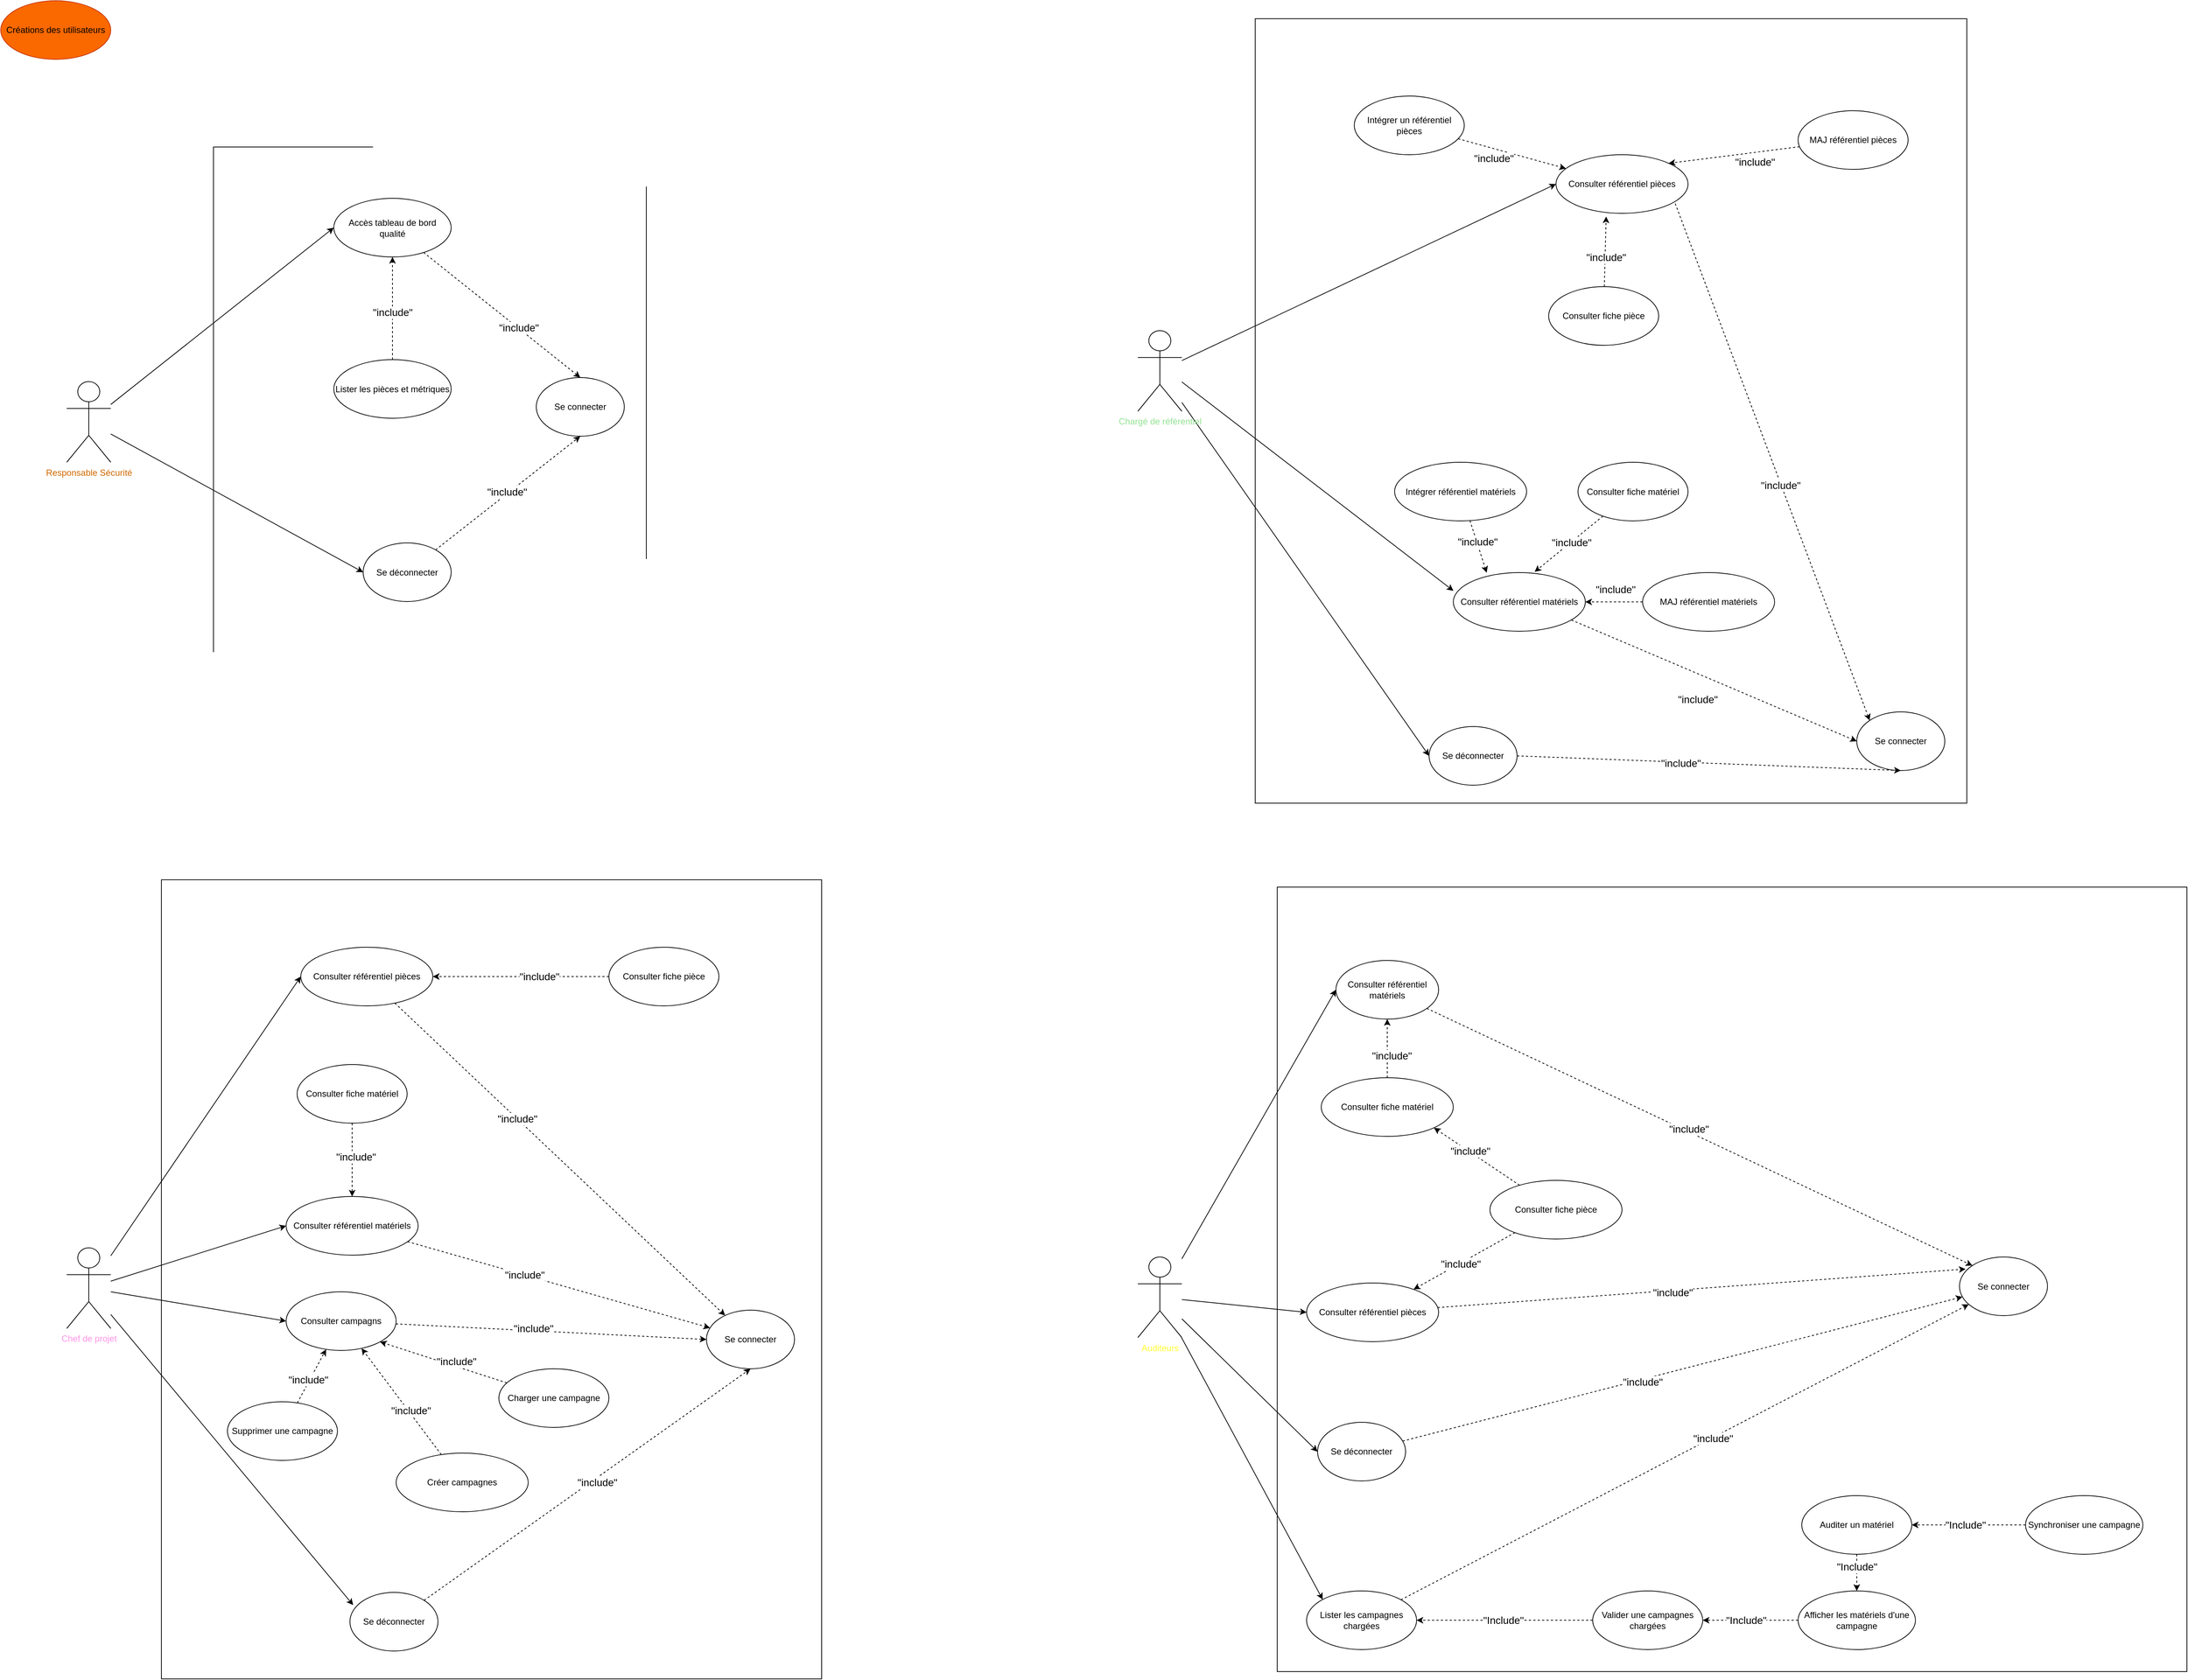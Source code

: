 <mxfile>
    <diagram id="cyS1tA6iP7zQ1xt31NCO" name="Page-1">
        <mxGraphModel dx="3960" dy="2240" grid="1" gridSize="10" guides="1" tooltips="1" connect="1" arrows="1" fold="1" page="1" pageScale="1" pageWidth="827" pageHeight="1169" math="0" shadow="0">
            <root>
                <mxCell id="0"/>
                <mxCell id="1" parent="0"/>
                <mxCell id="126" value="" style="rounded=0;whiteSpace=wrap;html=1;" parent="1" vertex="1">
                    <mxGeometry x="310" y="209.5" width="590" height="720" as="geometry"/>
                </mxCell>
                <mxCell id="71" value="" style="rounded=0;whiteSpace=wrap;html=1;" parent="1" vertex="1">
                    <mxGeometry x="239" y="1209" width="900" height="1090" as="geometry"/>
                </mxCell>
                <mxCell id="78" style="edgeStyle=none;html=1;entryX=0.037;entryY=0.216;entryDx=0;entryDy=0;entryPerimeter=0;" parent="1" source="5" target="69" edge="1">
                    <mxGeometry relative="1" as="geometry"/>
                </mxCell>
                <mxCell id="274" style="edgeStyle=none;html=1;entryX=0;entryY=0.5;entryDx=0;entryDy=0;fontSize=14;" edge="1" parent="1" source="5" target="264">
                    <mxGeometry relative="1" as="geometry"/>
                </mxCell>
                <mxCell id="275" style="edgeStyle=none;html=1;entryX=0;entryY=0.5;entryDx=0;entryDy=0;fontSize=14;" edge="1" parent="1" source="5" target="55">
                    <mxGeometry relative="1" as="geometry"/>
                </mxCell>
                <mxCell id="276" style="edgeStyle=none;html=1;entryX=0;entryY=0.5;entryDx=0;entryDy=0;fontSize=14;" edge="1" parent="1" source="5" target="52">
                    <mxGeometry relative="1" as="geometry"/>
                </mxCell>
                <mxCell id="5" value="&lt;font color=&quot;#ff94e6&quot;&gt;Chef de projet&lt;/font&gt;" style="shape=umlActor;verticalLabelPosition=bottom;verticalAlign=top;html=1;outlineConnect=0;" parent="1" vertex="1">
                    <mxGeometry x="110" y="1711" width="60" height="110" as="geometry"/>
                </mxCell>
                <mxCell id="153" style="edgeStyle=none;html=1;dashed=1;fontSize=14;" edge="1" parent="1" source="41" target="43">
                    <mxGeometry relative="1" as="geometry"/>
                </mxCell>
                <mxCell id="154" value="&quot;include&quot;" style="edgeLabel;html=1;align=center;verticalAlign=middle;resizable=0;points=[];fontSize=14;" vertex="1" connectable="0" parent="153">
                    <mxGeometry x="-0.421" y="-1" relative="1" as="geometry">
                        <mxPoint x="-1" y="-24" as="offset"/>
                    </mxGeometry>
                </mxCell>
                <mxCell id="41" value="Lister les pièces et métriques" style="ellipse;whiteSpace=wrap;html=1;" parent="1" vertex="1">
                    <mxGeometry x="474" y="499.5" width="160" height="80" as="geometry"/>
                </mxCell>
                <mxCell id="147" style="edgeStyle=none;html=1;entryX=0.5;entryY=0;entryDx=0;entryDy=0;dashed=1;" edge="1" parent="1" source="43" target="129">
                    <mxGeometry relative="1" as="geometry"/>
                </mxCell>
                <mxCell id="149" value="&lt;font style=&quot;font-size: 14px;&quot;&gt;&quot;include&quot;&lt;/font&gt;" style="edgeLabel;html=1;align=center;verticalAlign=middle;resizable=0;points=[];" vertex="1" connectable="0" parent="147">
                    <mxGeometry x="0.207" y="1" relative="1" as="geometry">
                        <mxPoint as="offset"/>
                    </mxGeometry>
                </mxCell>
                <mxCell id="43" value="Accès tableau de bord qualité" style="ellipse;whiteSpace=wrap;html=1;" parent="1" vertex="1">
                    <mxGeometry x="474" y="279.5" width="160" height="80" as="geometry"/>
                </mxCell>
                <mxCell id="44" value="Créations des utilisateurs" style="ellipse;whiteSpace=wrap;html=1;fillColor=#fa6800;fontColor=#000000;strokeColor=#C73500;" parent="1" vertex="1">
                    <mxGeometry x="20" y="10" width="150" height="80" as="geometry"/>
                </mxCell>
                <mxCell id="49" value="Se connecter" style="ellipse;whiteSpace=wrap;html=1;fillColor=none;" parent="1" vertex="1">
                    <mxGeometry x="982" y="1796" width="120" height="80" as="geometry"/>
                </mxCell>
                <mxCell id="282" style="edgeStyle=none;html=1;dashed=1;fontSize=14;" edge="1" parent="1" source="52" target="49">
                    <mxGeometry relative="1" as="geometry"/>
                </mxCell>
                <mxCell id="285" value="&quot;include&quot;" style="edgeLabel;html=1;align=center;verticalAlign=middle;resizable=0;points=[];fontSize=14;" vertex="1" connectable="0" parent="282">
                    <mxGeometry x="-0.261" relative="1" as="geometry">
                        <mxPoint as="offset"/>
                    </mxGeometry>
                </mxCell>
                <mxCell id="52" value="Consulter référentiel pièces" style="ellipse;whiteSpace=wrap;html=1;" parent="1" vertex="1">
                    <mxGeometry x="429" y="1301" width="180" height="80" as="geometry"/>
                </mxCell>
                <mxCell id="283" style="edgeStyle=none;html=1;dashed=1;fontSize=14;" edge="1" parent="1" source="55" target="49">
                    <mxGeometry relative="1" as="geometry"/>
                </mxCell>
                <mxCell id="284" value="&quot;include&quot;" style="edgeLabel;html=1;align=center;verticalAlign=middle;resizable=0;points=[];fontSize=14;" vertex="1" connectable="0" parent="283">
                    <mxGeometry x="-0.229" relative="1" as="geometry">
                        <mxPoint as="offset"/>
                    </mxGeometry>
                </mxCell>
                <mxCell id="55" value="Consulter référentiel matériels" style="ellipse;whiteSpace=wrap;html=1;" parent="1" vertex="1">
                    <mxGeometry x="409" y="1641" width="180" height="80" as="geometry"/>
                </mxCell>
                <mxCell id="268" style="edgeStyle=none;html=1;dashed=1;fontSize=14;" edge="1" parent="1" source="56" target="264">
                    <mxGeometry relative="1" as="geometry"/>
                </mxCell>
                <mxCell id="272" value="&quot;include&quot;" style="edgeLabel;html=1;align=center;verticalAlign=middle;resizable=0;points=[];fontSize=14;" vertex="1" connectable="0" parent="268">
                    <mxGeometry x="-0.19" y="-3" relative="1" as="geometry">
                        <mxPoint as="offset"/>
                    </mxGeometry>
                </mxCell>
                <mxCell id="56" value="Créer campagnes" style="ellipse;whiteSpace=wrap;html=1;" parent="1" vertex="1">
                    <mxGeometry x="559" y="1991" width="180" height="80" as="geometry"/>
                </mxCell>
                <mxCell id="267" style="edgeStyle=none;html=1;entryX=1;entryY=1;entryDx=0;entryDy=0;dashed=1;fontSize=14;" edge="1" parent="1" source="58" target="264">
                    <mxGeometry relative="1" as="geometry"/>
                </mxCell>
                <mxCell id="271" value="&quot;include&quot;" style="edgeLabel;html=1;align=center;verticalAlign=middle;resizable=0;points=[];fontSize=14;" vertex="1" connectable="0" parent="267">
                    <mxGeometry x="-0.431" y="-2" relative="1" as="geometry">
                        <mxPoint x="-21" y="-12" as="offset"/>
                    </mxGeometry>
                </mxCell>
                <mxCell id="58" value="Charger une campagne" style="ellipse;whiteSpace=wrap;html=1;" parent="1" vertex="1">
                    <mxGeometry x="699" y="1876" width="150" height="80" as="geometry"/>
                </mxCell>
                <mxCell id="266" style="edgeStyle=none;html=1;dashed=1;fontSize=14;" edge="1" parent="1" source="59" target="264">
                    <mxGeometry relative="1" as="geometry"/>
                </mxCell>
                <mxCell id="273" value="&quot;include&quot;" style="edgeLabel;html=1;align=center;verticalAlign=middle;resizable=0;points=[];fontSize=14;" vertex="1" connectable="0" parent="266">
                    <mxGeometry x="-0.276" relative="1" as="geometry">
                        <mxPoint y="-5" as="offset"/>
                    </mxGeometry>
                </mxCell>
                <mxCell id="59" value="Supprimer une campagne" style="ellipse;whiteSpace=wrap;html=1;" parent="1" vertex="1">
                    <mxGeometry x="329" y="1921" width="150" height="80" as="geometry"/>
                </mxCell>
                <mxCell id="259" style="edgeStyle=none;html=1;entryX=0.5;entryY=1;entryDx=0;entryDy=0;fontSize=14;dashed=1;" edge="1" parent="1" source="69" target="49">
                    <mxGeometry relative="1" as="geometry"/>
                </mxCell>
                <mxCell id="260" value="&quot;include&quot;" style="edgeLabel;html=1;align=center;verticalAlign=middle;resizable=0;points=[];fontSize=14;" vertex="1" connectable="0" parent="259">
                    <mxGeometry x="0.263" y="2" relative="1" as="geometry">
                        <mxPoint x="-44" y="40" as="offset"/>
                    </mxGeometry>
                </mxCell>
                <mxCell id="69" value="Se déconnecter" style="ellipse;whiteSpace=wrap;html=1;fillColor=none;" parent="1" vertex="1">
                    <mxGeometry x="496" y="2181" width="120" height="80" as="geometry"/>
                </mxCell>
                <mxCell id="81" value="" style="rounded=0;whiteSpace=wrap;html=1;" parent="1" vertex="1">
                    <mxGeometry x="1730" y="34.5" width="970" height="1070" as="geometry"/>
                </mxCell>
                <mxCell id="159" style="edgeStyle=none;html=1;entryX=0;entryY=0.5;entryDx=0;entryDy=0;fontSize=14;" edge="1" parent="1" source="82" target="84">
                    <mxGeometry relative="1" as="geometry"/>
                </mxCell>
                <mxCell id="160" style="edgeStyle=none;html=1;entryX=0.001;entryY=0.311;entryDx=0;entryDy=0;fontSize=14;entryPerimeter=0;" edge="1" parent="1" target="85">
                    <mxGeometry relative="1" as="geometry">
                        <mxPoint x="1630" y="530" as="sourcePoint"/>
                    </mxGeometry>
                </mxCell>
                <mxCell id="161" style="edgeStyle=none;html=1;entryX=0;entryY=0.5;entryDx=0;entryDy=0;fontSize=14;" edge="1" parent="1" source="82" target="86">
                    <mxGeometry relative="1" as="geometry"/>
                </mxCell>
                <mxCell id="82" value="&lt;font color=&quot;#93e193&quot;&gt;Chargé de référentiel&lt;/font&gt;" style="shape=umlActor;verticalLabelPosition=bottom;verticalAlign=top;html=1;outlineConnect=0;" parent="1" vertex="1">
                    <mxGeometry x="1570" y="460" width="60" height="110" as="geometry"/>
                </mxCell>
                <mxCell id="83" value="Se connecter" style="ellipse;whiteSpace=wrap;html=1;fillColor=none;" parent="1" vertex="1">
                    <mxGeometry x="2550" y="980" width="120" height="80" as="geometry"/>
                </mxCell>
                <mxCell id="162" style="edgeStyle=none;html=1;entryX=0;entryY=0;entryDx=0;entryDy=0;fontSize=14;dashed=1;exitX=0.903;exitY=0.833;exitDx=0;exitDy=0;exitPerimeter=0;" edge="1" parent="1" source="84" target="83">
                    <mxGeometry relative="1" as="geometry"/>
                </mxCell>
                <mxCell id="163" value="&quot;include&quot;" style="edgeLabel;html=1;align=center;verticalAlign=middle;resizable=0;points=[];fontSize=14;" vertex="1" connectable="0" parent="162">
                    <mxGeometry x="0.089" y="-1" relative="1" as="geometry">
                        <mxPoint as="offset"/>
                    </mxGeometry>
                </mxCell>
                <mxCell id="84" value="Consulter référentiel pièces" style="ellipse;whiteSpace=wrap;html=1;" parent="1" vertex="1">
                    <mxGeometry x="2140" y="220" width="180" height="80" as="geometry"/>
                </mxCell>
                <mxCell id="165" style="edgeStyle=none;html=1;entryX=0;entryY=0.5;entryDx=0;entryDy=0;dashed=1;fontSize=14;" edge="1" parent="1" target="83">
                    <mxGeometry relative="1" as="geometry">
                        <mxPoint x="2150" y="850" as="sourcePoint"/>
                    </mxGeometry>
                </mxCell>
                <mxCell id="166" value="&quot;include&quot;" style="edgeLabel;html=1;align=center;verticalAlign=middle;resizable=0;points=[];fontSize=14;" vertex="1" connectable="0" parent="165">
                    <mxGeometry x="0.202" y="-3" relative="1" as="geometry">
                        <mxPoint x="-56" y="8" as="offset"/>
                    </mxGeometry>
                </mxCell>
                <mxCell id="85" value="Consulter référentiel matériels" style="ellipse;whiteSpace=wrap;html=1;" parent="1" vertex="1">
                    <mxGeometry x="2000" y="790" width="180" height="80" as="geometry"/>
                </mxCell>
                <mxCell id="155" style="edgeStyle=none;html=1;exitX=1;exitY=0.5;exitDx=0;exitDy=0;entryX=0.5;entryY=1;entryDx=0;entryDy=0;dashed=1;fontSize=14;" edge="1" parent="1" source="86" target="83">
                    <mxGeometry relative="1" as="geometry"/>
                </mxCell>
                <mxCell id="156" value="&quot;include&quot;" style="edgeLabel;html=1;align=center;verticalAlign=middle;resizable=0;points=[];fontSize=14;" vertex="1" connectable="0" parent="155">
                    <mxGeometry x="0.307" y="-3" relative="1" as="geometry">
                        <mxPoint x="-119" y="-6" as="offset"/>
                    </mxGeometry>
                </mxCell>
                <mxCell id="86" value="Se déconnecter" style="ellipse;whiteSpace=wrap;html=1;fillColor=none;" parent="1" vertex="1">
                    <mxGeometry x="1967" y="1000" width="120" height="80" as="geometry"/>
                </mxCell>
                <mxCell id="157" style="edgeStyle=none;html=1;dashed=1;fontSize=14;" edge="1" parent="1" source="87" target="84">
                    <mxGeometry relative="1" as="geometry"/>
                </mxCell>
                <mxCell id="158" value="&quot;include&quot;" style="edgeLabel;html=1;align=center;verticalAlign=middle;resizable=0;points=[];fontSize=14;" vertex="1" connectable="0" parent="157">
                    <mxGeometry x="-0.459" y="-1" relative="1" as="geometry">
                        <mxPoint x="9" y="15" as="offset"/>
                    </mxGeometry>
                </mxCell>
                <mxCell id="87" value="Intégrer un référentiel pièces" style="ellipse;whiteSpace=wrap;html=1;" parent="1" vertex="1">
                    <mxGeometry x="1865" y="140" width="150" height="80" as="geometry"/>
                </mxCell>
                <mxCell id="168" style="edgeStyle=none;html=1;entryX=1;entryY=0;entryDx=0;entryDy=0;dashed=1;fontSize=14;" edge="1" parent="1" source="88" target="84">
                    <mxGeometry relative="1" as="geometry"/>
                </mxCell>
                <mxCell id="169" value="&quot;include&quot;" style="edgeLabel;html=1;align=center;verticalAlign=middle;resizable=0;points=[];fontSize=14;" vertex="1" connectable="0" parent="168">
                    <mxGeometry x="-0.472" y="1" relative="1" as="geometry">
                        <mxPoint x="-14" y="14" as="offset"/>
                    </mxGeometry>
                </mxCell>
                <mxCell id="88" value="MAJ référentiel pièces" style="ellipse;whiteSpace=wrap;html=1;" parent="1" vertex="1">
                    <mxGeometry x="2470" y="160" width="150" height="80" as="geometry"/>
                </mxCell>
                <mxCell id="170" style="edgeStyle=none;html=1;dashed=1;fontSize=14;entryX=0.253;entryY=0.002;entryDx=0;entryDy=0;entryPerimeter=0;" edge="1" parent="1" source="89" target="85">
                    <mxGeometry relative="1" as="geometry">
                        <mxPoint x="2030" y="800" as="targetPoint"/>
                    </mxGeometry>
                </mxCell>
                <mxCell id="173" value="&quot;include&quot;" style="edgeLabel;html=1;align=center;verticalAlign=middle;resizable=0;points=[];fontSize=14;" vertex="1" connectable="0" parent="170">
                    <mxGeometry x="-0.411" y="3" relative="1" as="geometry">
                        <mxPoint y="9" as="offset"/>
                    </mxGeometry>
                </mxCell>
                <mxCell id="89" value="Intégrer référentiel matériels" style="ellipse;whiteSpace=wrap;html=1;" parent="1" vertex="1">
                    <mxGeometry x="1920" y="639.5" width="180" height="80" as="geometry"/>
                </mxCell>
                <mxCell id="171" style="edgeStyle=none;html=1;dashed=1;fontSize=14;" edge="1" parent="1" source="90" target="85">
                    <mxGeometry relative="1" as="geometry"/>
                </mxCell>
                <mxCell id="172" value="&quot;include&quot;" style="edgeLabel;html=1;align=center;verticalAlign=middle;resizable=0;points=[];fontSize=14;" vertex="1" connectable="0" parent="171">
                    <mxGeometry x="0.406" y="2" relative="1" as="geometry">
                        <mxPoint x="18" y="-19" as="offset"/>
                    </mxGeometry>
                </mxCell>
                <mxCell id="90" value="MAJ référentiel matériels" style="ellipse;whiteSpace=wrap;html=1;" parent="1" vertex="1">
                    <mxGeometry x="2258" y="790" width="180" height="80" as="geometry"/>
                </mxCell>
                <mxCell id="100" value="" style="rounded=0;whiteSpace=wrap;html=1;" parent="1" vertex="1">
                    <mxGeometry x="1760" y="1219" width="1240" height="1070" as="geometry"/>
                </mxCell>
                <mxCell id="204" style="edgeStyle=none;html=1;entryX=0;entryY=0.5;entryDx=0;entryDy=0;fontSize=14;" edge="1" parent="1" source="101" target="112">
                    <mxGeometry relative="1" as="geometry"/>
                </mxCell>
                <mxCell id="255" style="edgeStyle=none;html=1;entryX=0;entryY=0.5;entryDx=0;entryDy=0;fontSize=14;" edge="1" parent="1" source="101" target="113">
                    <mxGeometry relative="1" as="geometry"/>
                </mxCell>
                <mxCell id="256" style="edgeStyle=none;html=1;entryX=0;entryY=0.5;entryDx=0;entryDy=0;fontSize=14;" edge="1" parent="1" source="101" target="111">
                    <mxGeometry relative="1" as="geometry"/>
                </mxCell>
                <mxCell id="257" style="edgeStyle=none;html=1;entryX=0;entryY=0;entryDx=0;entryDy=0;fontSize=14;" edge="1" parent="1" source="101" target="102">
                    <mxGeometry relative="1" as="geometry"/>
                </mxCell>
                <mxCell id="101" value="&lt;font color=&quot;#ffff33&quot;&gt;Auditeurs&lt;/font&gt;" style="shape=umlActor;verticalLabelPosition=bottom;verticalAlign=top;html=1;outlineConnect=0;" parent="1" vertex="1">
                    <mxGeometry x="1570" y="1723.5" width="60" height="110" as="geometry"/>
                </mxCell>
                <mxCell id="241" style="edgeStyle=none;html=1;dashed=1;fontSize=14;" edge="1" parent="1" source="102" target="110">
                    <mxGeometry relative="1" as="geometry"/>
                </mxCell>
                <mxCell id="254" value="&quot;include&quot;" style="edgeLabel;html=1;align=center;verticalAlign=middle;resizable=0;points=[];fontSize=14;" vertex="1" connectable="0" parent="241">
                    <mxGeometry x="0.098" y="-1" relative="1" as="geometry">
                        <mxPoint as="offset"/>
                    </mxGeometry>
                </mxCell>
                <mxCell id="102" value="Lister les campagnes chargées" style="ellipse;whiteSpace=wrap;html=1;" parent="1" vertex="1">
                    <mxGeometry x="1800" y="2179" width="150" height="80" as="geometry"/>
                </mxCell>
                <mxCell id="210" value="" style="edgeStyle=none;html=1;dashed=1;fontSize=14;" edge="1" parent="1" source="103" target="102">
                    <mxGeometry relative="1" as="geometry">
                        <Array as="points"/>
                    </mxGeometry>
                </mxCell>
                <mxCell id="221" value="&quot;Include&quot;" style="edgeLabel;html=1;align=center;verticalAlign=middle;resizable=0;points=[];fontSize=14;" vertex="1" connectable="0" parent="210">
                    <mxGeometry x="0.095" relative="1" as="geometry">
                        <mxPoint x="9" as="offset"/>
                    </mxGeometry>
                </mxCell>
                <mxCell id="103" value="Valider une campagnes chargées" style="ellipse;whiteSpace=wrap;html=1;" parent="1" vertex="1">
                    <mxGeometry x="2190" y="2179" width="150" height="80" as="geometry"/>
                </mxCell>
                <mxCell id="216" value="" style="edgeStyle=none;html=1;dashed=1;fontSize=14;" edge="1" parent="1" source="104" target="103">
                    <mxGeometry relative="1" as="geometry">
                        <Array as="points"/>
                    </mxGeometry>
                </mxCell>
                <mxCell id="223" value="&quot;Include&quot;" style="edgeLabel;html=1;align=center;verticalAlign=middle;resizable=0;points=[];fontSize=14;" vertex="1" connectable="0" parent="216">
                    <mxGeometry x="0.796" relative="1" as="geometry">
                        <mxPoint x="45" as="offset"/>
                    </mxGeometry>
                </mxCell>
                <mxCell id="104" value="Afficher les matériels d'une campagne" style="ellipse;whiteSpace=wrap;html=1;" parent="1" vertex="1">
                    <mxGeometry x="2470" y="2179" width="160" height="80" as="geometry"/>
                </mxCell>
                <mxCell id="214" value="" style="edgeStyle=none;html=1;dashed=1;fontSize=14;" edge="1" parent="1" source="105" target="104">
                    <mxGeometry relative="1" as="geometry"/>
                </mxCell>
                <mxCell id="225" value="&quot;Include&quot;" style="edgeLabel;html=1;align=center;verticalAlign=middle;resizable=0;points=[];fontSize=14;" vertex="1" connectable="0" parent="214">
                    <mxGeometry x="0.238" relative="1" as="geometry">
                        <mxPoint y="-14" as="offset"/>
                    </mxGeometry>
                </mxCell>
                <mxCell id="105" value="Auditer un matériel" style="ellipse;whiteSpace=wrap;html=1;" parent="1" vertex="1">
                    <mxGeometry x="2475" y="2049" width="150" height="80" as="geometry"/>
                </mxCell>
                <mxCell id="228" value="" style="edgeStyle=none;html=1;dashed=1;fontSize=14;" edge="1" parent="1" source="106" target="105">
                    <mxGeometry relative="1" as="geometry">
                        <Array as="points"/>
                    </mxGeometry>
                </mxCell>
                <mxCell id="229" value="&quot;Include&quot;" style="edgeLabel;html=1;align=center;verticalAlign=middle;resizable=0;points=[];fontSize=14;" vertex="1" connectable="0" parent="228">
                    <mxGeometry x="0.82" relative="1" as="geometry">
                        <mxPoint x="59" as="offset"/>
                    </mxGeometry>
                </mxCell>
                <mxCell id="106" value="Synchroniser une campagne" style="ellipse;whiteSpace=wrap;html=1;" parent="1" vertex="1">
                    <mxGeometry x="2780" y="2049" width="160" height="80" as="geometry"/>
                </mxCell>
                <mxCell id="243" style="edgeStyle=none;html=1;dashed=1;fontSize=14;" edge="1" parent="1" source="107" target="113">
                    <mxGeometry relative="1" as="geometry"/>
                </mxCell>
                <mxCell id="246" value="&quot;include&quot;" style="edgeLabel;html=1;align=center;verticalAlign=middle;resizable=0;points=[];fontSize=14;" vertex="1" connectable="0" parent="243">
                    <mxGeometry x="0.287" y="1" relative="1" as="geometry">
                        <mxPoint x="14" y="-8" as="offset"/>
                    </mxGeometry>
                </mxCell>
                <mxCell id="247" style="edgeStyle=none;html=1;entryX=1;entryY=1;entryDx=0;entryDy=0;dashed=1;fontSize=14;" edge="1" parent="1" source="107" target="201">
                    <mxGeometry relative="1" as="geometry"/>
                </mxCell>
                <mxCell id="248" value="&quot;include&quot;" style="edgeLabel;html=1;align=center;verticalAlign=middle;resizable=0;points=[];fontSize=14;" vertex="1" connectable="0" parent="247">
                    <mxGeometry x="0.329" y="-1" relative="1" as="geometry">
                        <mxPoint x="9" y="6" as="offset"/>
                    </mxGeometry>
                </mxCell>
                <mxCell id="107" value="Consulter fiche pièce" style="ellipse;whiteSpace=wrap;html=1;" parent="1" vertex="1">
                    <mxGeometry x="2050" y="1619" width="180" height="80" as="geometry"/>
                </mxCell>
                <mxCell id="110" value="Se connecter" style="ellipse;whiteSpace=wrap;html=1;fillColor=none;" parent="1" vertex="1">
                    <mxGeometry x="2690" y="1723.5" width="120" height="80" as="geometry"/>
                </mxCell>
                <mxCell id="197" style="edgeStyle=none;html=1;fontSize=14;dashed=1;" edge="1" parent="1" source="111" target="110">
                    <mxGeometry relative="1" as="geometry">
                        <Array as="points"/>
                    </mxGeometry>
                </mxCell>
                <mxCell id="199" value="&lt;span style=&quot;color: rgba(0, 0, 0, 0); font-family: monospace; font-size: 0px; text-align: start; background-color: rgb(42, 37, 47);&quot;&gt;%3CmxGraphModel%3E%3Croot%3E%3CmxCell%20id%3D%220%22%2F%3E%3CmxCell%20id%3D%221%22%20parent%3D%220%22%2F%3E%3CmxCell%20id%3D%222%22%20value%3D%22%26quot%3Binclude%26quot%3B%22%20style%3D%22edgeLabel%3Bhtml%3D1%3Balign%3Dcenter%3BverticalAlign%3Dmiddle%3Bresizable%3D0%3Bpoints%3D%5B%5D%3BfontSize%3D14%3B%22%20vertex%3D%221%22%20connectable%3D%220%22%20parent%3D%221%22%3E%3CmxGeometry%20x%3D%222058.988%22%20y%3D%221056.08%22%20as%3D%22geometry%22%2F%3E%3C%2FmxCell%3E%3C%2Froot%3E%3C%2FmxGraphModel%3E&quot;include&lt;/span&gt;" style="edgeLabel;html=1;align=center;verticalAlign=middle;resizable=0;points=[];fontSize=14;" vertex="1" connectable="0" parent="197">
                    <mxGeometry x="-0.621" y="-1" relative="1" as="geometry">
                        <mxPoint as="offset"/>
                    </mxGeometry>
                </mxCell>
                <mxCell id="253" value="&quot;include&quot;" style="edgeLabel;html=1;align=center;verticalAlign=middle;resizable=0;points=[];fontSize=14;" vertex="1" connectable="0" parent="197">
                    <mxGeometry x="-0.146" y="-3" relative="1" as="geometry">
                        <mxPoint as="offset"/>
                    </mxGeometry>
                </mxCell>
                <mxCell id="111" value="Se déconnecter" style="ellipse;whiteSpace=wrap;html=1;fillColor=none;" parent="1" vertex="1">
                    <mxGeometry x="1815" y="1949" width="120" height="80" as="geometry"/>
                </mxCell>
                <mxCell id="237" style="edgeStyle=none;html=1;entryX=0;entryY=0;entryDx=0;entryDy=0;dashed=1;fontSize=14;" edge="1" parent="1" source="112" target="110">
                    <mxGeometry relative="1" as="geometry"/>
                </mxCell>
                <mxCell id="251" value="&quot;include&quot;" style="edgeLabel;html=1;align=center;verticalAlign=middle;resizable=0;points=[];fontSize=14;" vertex="1" connectable="0" parent="237">
                    <mxGeometry x="0.176" relative="1" as="geometry">
                        <mxPoint x="-81" y="-42" as="offset"/>
                    </mxGeometry>
                </mxCell>
                <mxCell id="112" value="Consulter référentiel matériels" style="ellipse;whiteSpace=wrap;html=1;" parent="1" vertex="1">
                    <mxGeometry x="1840" y="1319" width="140" height="80" as="geometry"/>
                </mxCell>
                <mxCell id="234" style="edgeStyle=none;html=1;entryX=0.069;entryY=0.206;entryDx=0;entryDy=0;dashed=1;fontSize=14;entryPerimeter=0;" edge="1" parent="1" source="113" target="110">
                    <mxGeometry relative="1" as="geometry"/>
                </mxCell>
                <mxCell id="252" value="&quot;include&quot;" style="edgeLabel;html=1;align=center;verticalAlign=middle;resizable=0;points=[];fontSize=14;" vertex="1" connectable="0" parent="234">
                    <mxGeometry x="-0.11" y="-3" relative="1" as="geometry">
                        <mxPoint as="offset"/>
                    </mxGeometry>
                </mxCell>
                <mxCell id="113" value="Consulter référentiel pièces" style="ellipse;whiteSpace=wrap;html=1;" parent="1" vertex="1">
                    <mxGeometry x="1800" y="1759" width="180" height="80" as="geometry"/>
                </mxCell>
                <mxCell id="128" style="edgeStyle=none;html=1;entryX=0;entryY=0.5;entryDx=0;entryDy=0;fontColor=#6600CC;" parent="1" source="125" target="43" edge="1">
                    <mxGeometry relative="1" as="geometry"/>
                </mxCell>
                <mxCell id="132" style="edgeStyle=none;html=1;entryX=0;entryY=0.5;entryDx=0;entryDy=0;fontColor=#6600CC;" parent="1" source="125" target="131" edge="1">
                    <mxGeometry relative="1" as="geometry"/>
                </mxCell>
                <mxCell id="125" value="&lt;font color=&quot;#cf6800&quot;&gt;Responsable Sécurité&lt;/font&gt;" style="shape=umlActor;verticalLabelPosition=bottom;verticalAlign=top;html=1;outlineConnect=0;" parent="1" vertex="1">
                    <mxGeometry x="110" y="529.5" width="60" height="110" as="geometry"/>
                </mxCell>
                <mxCell id="129" value="Se connecter" style="ellipse;whiteSpace=wrap;html=1;fillColor=none;" parent="1" vertex="1">
                    <mxGeometry x="750" y="524" width="120" height="80" as="geometry"/>
                </mxCell>
                <mxCell id="145" style="edgeStyle=none;html=1;entryX=0.5;entryY=1;entryDx=0;entryDy=0;dashed=1;" edge="1" parent="1" source="131" target="129">
                    <mxGeometry relative="1" as="geometry"/>
                </mxCell>
                <mxCell id="151" value="&quot;include&quot;" style="edgeLabel;html=1;align=center;verticalAlign=middle;resizable=0;points=[];fontSize=14;" vertex="1" connectable="0" parent="145">
                    <mxGeometry x="0.202" y="-1" relative="1" as="geometry">
                        <mxPoint x="-22" y="13" as="offset"/>
                    </mxGeometry>
                </mxCell>
                <mxCell id="131" value="Se déconnecter" style="ellipse;whiteSpace=wrap;html=1;fillColor=none;" parent="1" vertex="1">
                    <mxGeometry x="514" y="749.5" width="120" height="80" as="geometry"/>
                </mxCell>
                <mxCell id="191" style="edgeStyle=none;html=1;dashed=1;fontSize=14;entryX=0.38;entryY=1.054;entryDx=0;entryDy=0;entryPerimeter=0;" edge="1" parent="1" source="174" target="84">
                    <mxGeometry relative="1" as="geometry">
                        <mxPoint x="2205" y="290" as="targetPoint"/>
                    </mxGeometry>
                </mxCell>
                <mxCell id="192" value="&quot;include&quot;" style="edgeLabel;html=1;align=center;verticalAlign=middle;resizable=0;points=[];fontSize=14;" vertex="1" connectable="0" parent="191">
                    <mxGeometry x="0.391" y="-1" relative="1" as="geometry">
                        <mxPoint x="-1" y="26" as="offset"/>
                    </mxGeometry>
                </mxCell>
                <mxCell id="174" value="Consulter fiche pièce" style="ellipse;whiteSpace=wrap;html=1;" vertex="1" parent="1">
                    <mxGeometry x="2130" y="400" width="150" height="80" as="geometry"/>
                </mxCell>
                <mxCell id="182" style="edgeStyle=none;html=1;entryX=0.616;entryY=-0.012;entryDx=0;entryDy=0;entryPerimeter=0;dashed=1;fontSize=14;" edge="1" parent="1" source="181" target="85">
                    <mxGeometry relative="1" as="geometry"/>
                </mxCell>
                <mxCell id="183" value="&quot;include&quot;" style="edgeLabel;html=1;align=center;verticalAlign=middle;resizable=0;points=[];fontSize=14;" vertex="1" connectable="0" parent="182">
                    <mxGeometry x="-0.401" y="-2" relative="1" as="geometry">
                        <mxPoint x="-14" y="15" as="offset"/>
                    </mxGeometry>
                </mxCell>
                <mxCell id="181" value="Consulter fiche matériel" style="ellipse;whiteSpace=wrap;html=1;" vertex="1" parent="1">
                    <mxGeometry x="2170" y="639.5" width="150" height="80" as="geometry"/>
                </mxCell>
                <mxCell id="249" value="" style="edgeStyle=none;html=1;dashed=1;fontSize=14;" edge="1" parent="1" source="201" target="112">
                    <mxGeometry relative="1" as="geometry"/>
                </mxCell>
                <mxCell id="250" value="&quot;include&quot;" style="edgeLabel;html=1;align=center;verticalAlign=middle;resizable=0;points=[];fontSize=14;" vertex="1" connectable="0" parent="249">
                    <mxGeometry x="0.498" y="-3" relative="1" as="geometry">
                        <mxPoint x="3" y="30" as="offset"/>
                    </mxGeometry>
                </mxCell>
                <mxCell id="201" value="Consulter fiche matériel" style="ellipse;whiteSpace=wrap;html=1;" vertex="1" parent="1">
                    <mxGeometry x="1820" y="1479" width="180" height="80" as="geometry"/>
                </mxCell>
                <mxCell id="277" style="edgeStyle=none;html=1;entryX=1;entryY=0.5;entryDx=0;entryDy=0;fontSize=14;dashed=1;" edge="1" parent="1" source="262" target="52">
                    <mxGeometry relative="1" as="geometry"/>
                </mxCell>
                <mxCell id="281" value="&quot;include&quot;" style="edgeLabel;html=1;align=center;verticalAlign=middle;resizable=0;points=[];fontSize=14;" vertex="1" connectable="0" parent="277">
                    <mxGeometry x="-0.585" y="-2" relative="1" as="geometry">
                        <mxPoint x="-45" y="2" as="offset"/>
                    </mxGeometry>
                </mxCell>
                <mxCell id="262" value="Consulter fiche pièce" style="ellipse;whiteSpace=wrap;html=1;" vertex="1" parent="1">
                    <mxGeometry x="849" y="1301" width="150" height="80" as="geometry"/>
                </mxCell>
                <mxCell id="279" style="edgeStyle=none;html=1;exitX=0.5;exitY=1;exitDx=0;exitDy=0;dashed=1;fontSize=14;" edge="1" parent="1" source="263" target="55">
                    <mxGeometry relative="1" as="geometry"/>
                </mxCell>
                <mxCell id="280" value="&quot;include&quot;" style="edgeLabel;html=1;align=center;verticalAlign=middle;resizable=0;points=[];fontSize=14;" vertex="1" connectable="0" parent="279">
                    <mxGeometry x="-0.377" relative="1" as="geometry">
                        <mxPoint x="5" y="15" as="offset"/>
                    </mxGeometry>
                </mxCell>
                <mxCell id="263" value="Consulter fiche matériel" style="ellipse;whiteSpace=wrap;html=1;" vertex="1" parent="1">
                    <mxGeometry x="424" y="1461" width="150" height="80" as="geometry"/>
                </mxCell>
                <mxCell id="265" style="edgeStyle=none;html=1;entryX=0;entryY=0.5;entryDx=0;entryDy=0;dashed=1;fontSize=14;" edge="1" parent="1" source="264" target="49">
                    <mxGeometry relative="1" as="geometry"/>
                </mxCell>
                <mxCell id="269" value="&lt;span style=&quot;color: rgba(0, 0, 0, 0); font-family: monospace; font-size: 0px; text-align: start; background-color: rgb(42, 37, 47);&quot;&gt;%3CmxGraphModel%3E%3Croot%3E%3CmxCell%20id%3D%220%22%2F%3E%3CmxCell%20id%3D%221%22%20parent%3D%220%22%2F%3E%3CmxCell%20id%3D%222%22%20value%3D%22Consulter%20r%C3%A9f%C3%A9rentiel%20mat%C3%A9riels%22%20style%3D%22ellipse%3BwhiteSpace%3Dwrap%3Bhtml%3D1%3B%22%20vertex%3D%221%22%20parent%3D%221%22%3E%3CmxGeometry%20x%3D%221610%22%20y%3D%22870%22%20width%3D%22180%22%20height%3D%2280%22%20as%3D%22geometry%22%2F%3E%3C%2FmxCell%3E%3CmxCell%20id%3D%223%22%20value%3D%22Consulter%20fiche%20pi%C3%A8ce%22%20style%3D%22ellipse%3BwhiteSpace%3Dwrap%3Bhtml%3D1%3B%22%20vertex%3D%221%22%20parent%3D%221%22%3E%3CmxGeometry%20x%3D%221740%22%20y%3D%22460%22%20width%3D%22150%22%20height%3D%2280%22%20as%3D%22geometry%22%2F%3E%3C%2FmxCell%3E%3CmxCell%20id%3D%224%22%20value%3D%22Consulter%20fiche%20mat%C3%A9riel%22%20style%3D%22ellipse%3BwhiteSpace%3Dwrap%3Bhtml%3D1%3B%22%20vertex%3D%221%22%20parent%3D%221%22%3E%3CmxGeometry%20x%3D%221747%22%20y%3D%22639.5%22%20width%3D%22150%22%20height%3D%2280%22%20as%3D%22geometry%22%2F%3E%3C%2FmxCell%3E%3C%2Froot%3E%3C%2FmxGraphModel%3E&lt;/span&gt;" style="edgeLabel;html=1;align=center;verticalAlign=middle;resizable=0;points=[];fontSize=14;" vertex="1" connectable="0" parent="265">
                    <mxGeometry x="-0.46" y="3" relative="1" as="geometry">
                        <mxPoint as="offset"/>
                    </mxGeometry>
                </mxCell>
                <mxCell id="270" value="&quot;include&quot;" style="edgeLabel;html=1;align=center;verticalAlign=middle;resizable=0;points=[];fontSize=14;" vertex="1" connectable="0" parent="265">
                    <mxGeometry x="-0.59" y="-2" relative="1" as="geometry">
                        <mxPoint x="100" as="offset"/>
                    </mxGeometry>
                </mxCell>
                <mxCell id="264" value="Consulter campagns" style="ellipse;whiteSpace=wrap;html=1;" vertex="1" parent="1">
                    <mxGeometry x="409" y="1771" width="150" height="80" as="geometry"/>
                </mxCell>
            </root>
        </mxGraphModel>
    </diagram>
</mxfile>